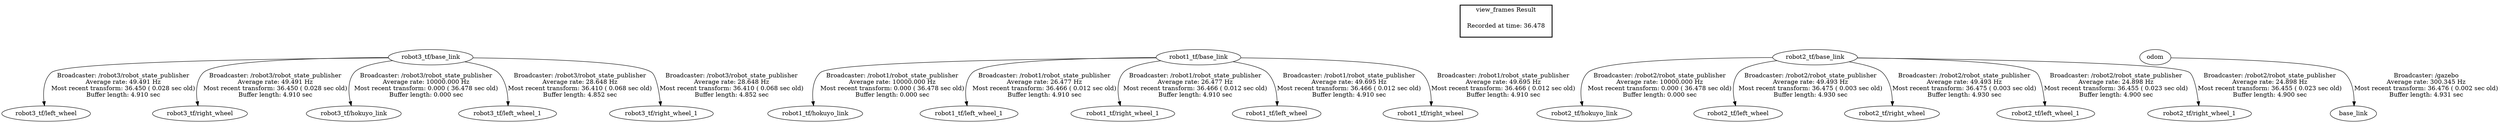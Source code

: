 digraph G {
"robot3_tf/base_link" -> "robot3_tf/left_wheel"[label="Broadcaster: /robot3/robot_state_publisher\nAverage rate: 49.491 Hz\nMost recent transform: 36.450 ( 0.028 sec old)\nBuffer length: 4.910 sec\n"];
"robot3_tf/base_link" -> "robot3_tf/right_wheel"[label="Broadcaster: /robot3/robot_state_publisher\nAverage rate: 49.491 Hz\nMost recent transform: 36.450 ( 0.028 sec old)\nBuffer length: 4.910 sec\n"];
"robot1_tf/base_link" -> "robot1_tf/hokuyo_link"[label="Broadcaster: /robot1/robot_state_publisher\nAverage rate: 10000.000 Hz\nMost recent transform: 0.000 ( 36.478 sec old)\nBuffer length: 0.000 sec\n"];
"robot2_tf/base_link" -> "robot2_tf/hokuyo_link"[label="Broadcaster: /robot2/robot_state_publisher\nAverage rate: 10000.000 Hz\nMost recent transform: 0.000 ( 36.478 sec old)\nBuffer length: 0.000 sec\n"];
"robot3_tf/base_link" -> "robot3_tf/hokuyo_link"[label="Broadcaster: /robot3/robot_state_publisher\nAverage rate: 10000.000 Hz\nMost recent transform: 0.000 ( 36.478 sec old)\nBuffer length: 0.000 sec\n"];
"robot2_tf/base_link" -> "robot2_tf/left_wheel"[label="Broadcaster: /robot2/robot_state_publisher\nAverage rate: 49.493 Hz\nMost recent transform: 36.475 ( 0.003 sec old)\nBuffer length: 4.930 sec\n"];
"robot2_tf/base_link" -> "robot2_tf/right_wheel"[label="Broadcaster: /robot2/robot_state_publisher\nAverage rate: 49.493 Hz\nMost recent transform: 36.475 ( 0.003 sec old)\nBuffer length: 4.930 sec\n"];
"odom" -> "base_link"[label="Broadcaster: /gazebo\nAverage rate: 300.345 Hz\nMost recent transform: 36.476 ( 0.002 sec old)\nBuffer length: 4.931 sec\n"];
"robot2_tf/base_link" -> "robot2_tf/left_wheel_1"[label="Broadcaster: /robot2/robot_state_publisher\nAverage rate: 24.898 Hz\nMost recent transform: 36.455 ( 0.023 sec old)\nBuffer length: 4.900 sec\n"];
"robot2_tf/base_link" -> "robot2_tf/right_wheel_1"[label="Broadcaster: /robot2/robot_state_publisher\nAverage rate: 24.898 Hz\nMost recent transform: 36.455 ( 0.023 sec old)\nBuffer length: 4.900 sec\n"];
"robot1_tf/base_link" -> "robot1_tf/left_wheel_1"[label="Broadcaster: /robot1/robot_state_publisher\nAverage rate: 26.477 Hz\nMost recent transform: 36.466 ( 0.012 sec old)\nBuffer length: 4.910 sec\n"];
"robot1_tf/base_link" -> "robot1_tf/right_wheel_1"[label="Broadcaster: /robot1/robot_state_publisher\nAverage rate: 26.477 Hz\nMost recent transform: 36.466 ( 0.012 sec old)\nBuffer length: 4.910 sec\n"];
"robot1_tf/base_link" -> "robot1_tf/left_wheel"[label="Broadcaster: /robot1/robot_state_publisher\nAverage rate: 49.695 Hz\nMost recent transform: 36.466 ( 0.012 sec old)\nBuffer length: 4.910 sec\n"];
"robot1_tf/base_link" -> "robot1_tf/right_wheel"[label="Broadcaster: /robot1/robot_state_publisher\nAverage rate: 49.695 Hz\nMost recent transform: 36.466 ( 0.012 sec old)\nBuffer length: 4.910 sec\n"];
"robot3_tf/base_link" -> "robot3_tf/left_wheel_1"[label="Broadcaster: /robot3/robot_state_publisher\nAverage rate: 28.648 Hz\nMost recent transform: 36.410 ( 0.068 sec old)\nBuffer length: 4.852 sec\n"];
"robot3_tf/base_link" -> "robot3_tf/right_wheel_1"[label="Broadcaster: /robot3/robot_state_publisher\nAverage rate: 28.648 Hz\nMost recent transform: 36.410 ( 0.068 sec old)\nBuffer length: 4.852 sec\n"];
edge [style=invis];
 subgraph cluster_legend { style=bold; color=black; label ="view_frames Result";
"Recorded at time: 36.478"[ shape=plaintext ] ;
 }->"robot3_tf/base_link";
edge [style=invis];
 subgraph cluster_legend { style=bold; color=black; label ="view_frames Result";
"Recorded at time: 36.478"[ shape=plaintext ] ;
 }->"robot1_tf/base_link";
edge [style=invis];
 subgraph cluster_legend { style=bold; color=black; label ="view_frames Result";
"Recorded at time: 36.478"[ shape=plaintext ] ;
 }->"robot2_tf/base_link";
edge [style=invis];
 subgraph cluster_legend { style=bold; color=black; label ="view_frames Result";
"Recorded at time: 36.478"[ shape=plaintext ] ;
 }->"odom";
}